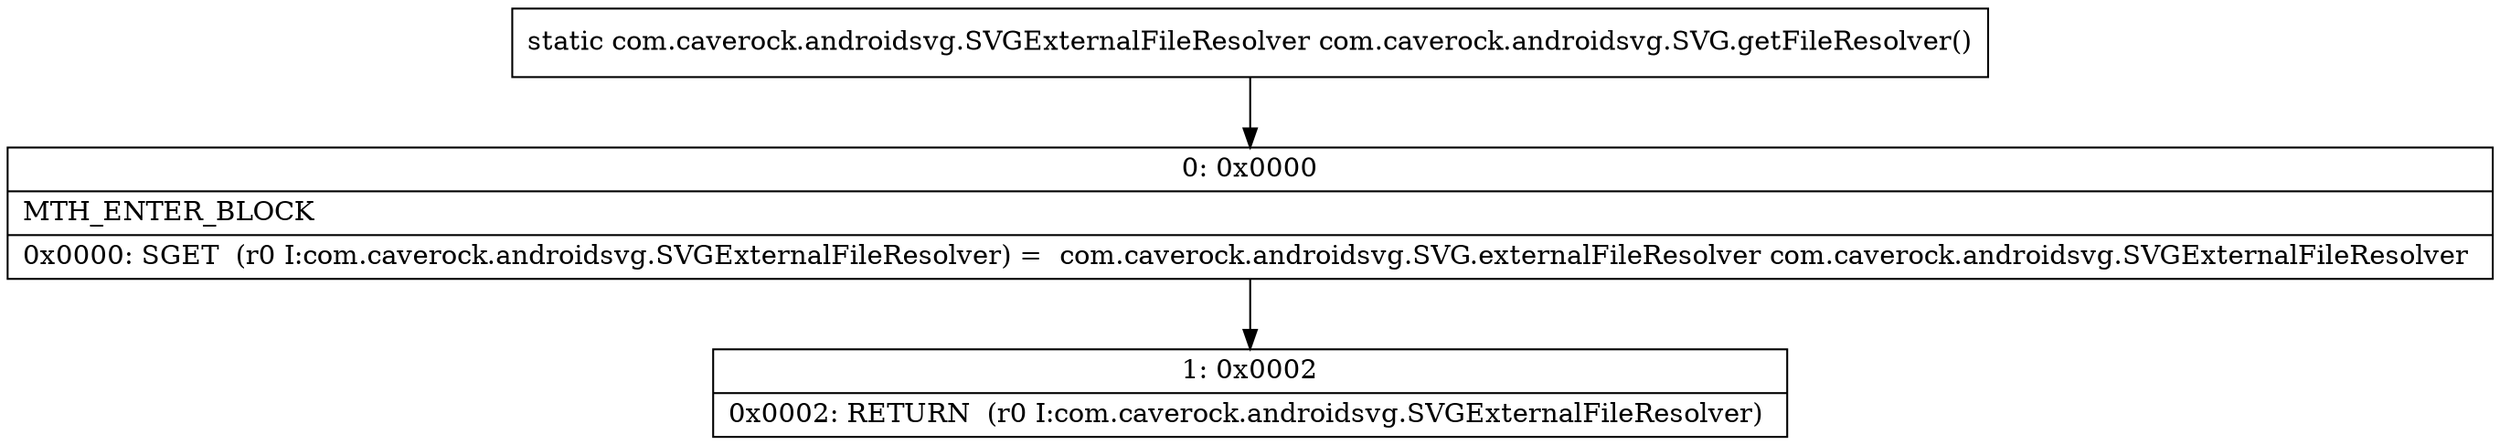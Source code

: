 digraph "CFG forcom.caverock.androidsvg.SVG.getFileResolver()Lcom\/caverock\/androidsvg\/SVGExternalFileResolver;" {
Node_0 [shape=record,label="{0\:\ 0x0000|MTH_ENTER_BLOCK\l|0x0000: SGET  (r0 I:com.caverock.androidsvg.SVGExternalFileResolver) =  com.caverock.androidsvg.SVG.externalFileResolver com.caverock.androidsvg.SVGExternalFileResolver \l}"];
Node_1 [shape=record,label="{1\:\ 0x0002|0x0002: RETURN  (r0 I:com.caverock.androidsvg.SVGExternalFileResolver) \l}"];
MethodNode[shape=record,label="{static com.caverock.androidsvg.SVGExternalFileResolver com.caverock.androidsvg.SVG.getFileResolver() }"];
MethodNode -> Node_0;
Node_0 -> Node_1;
}


